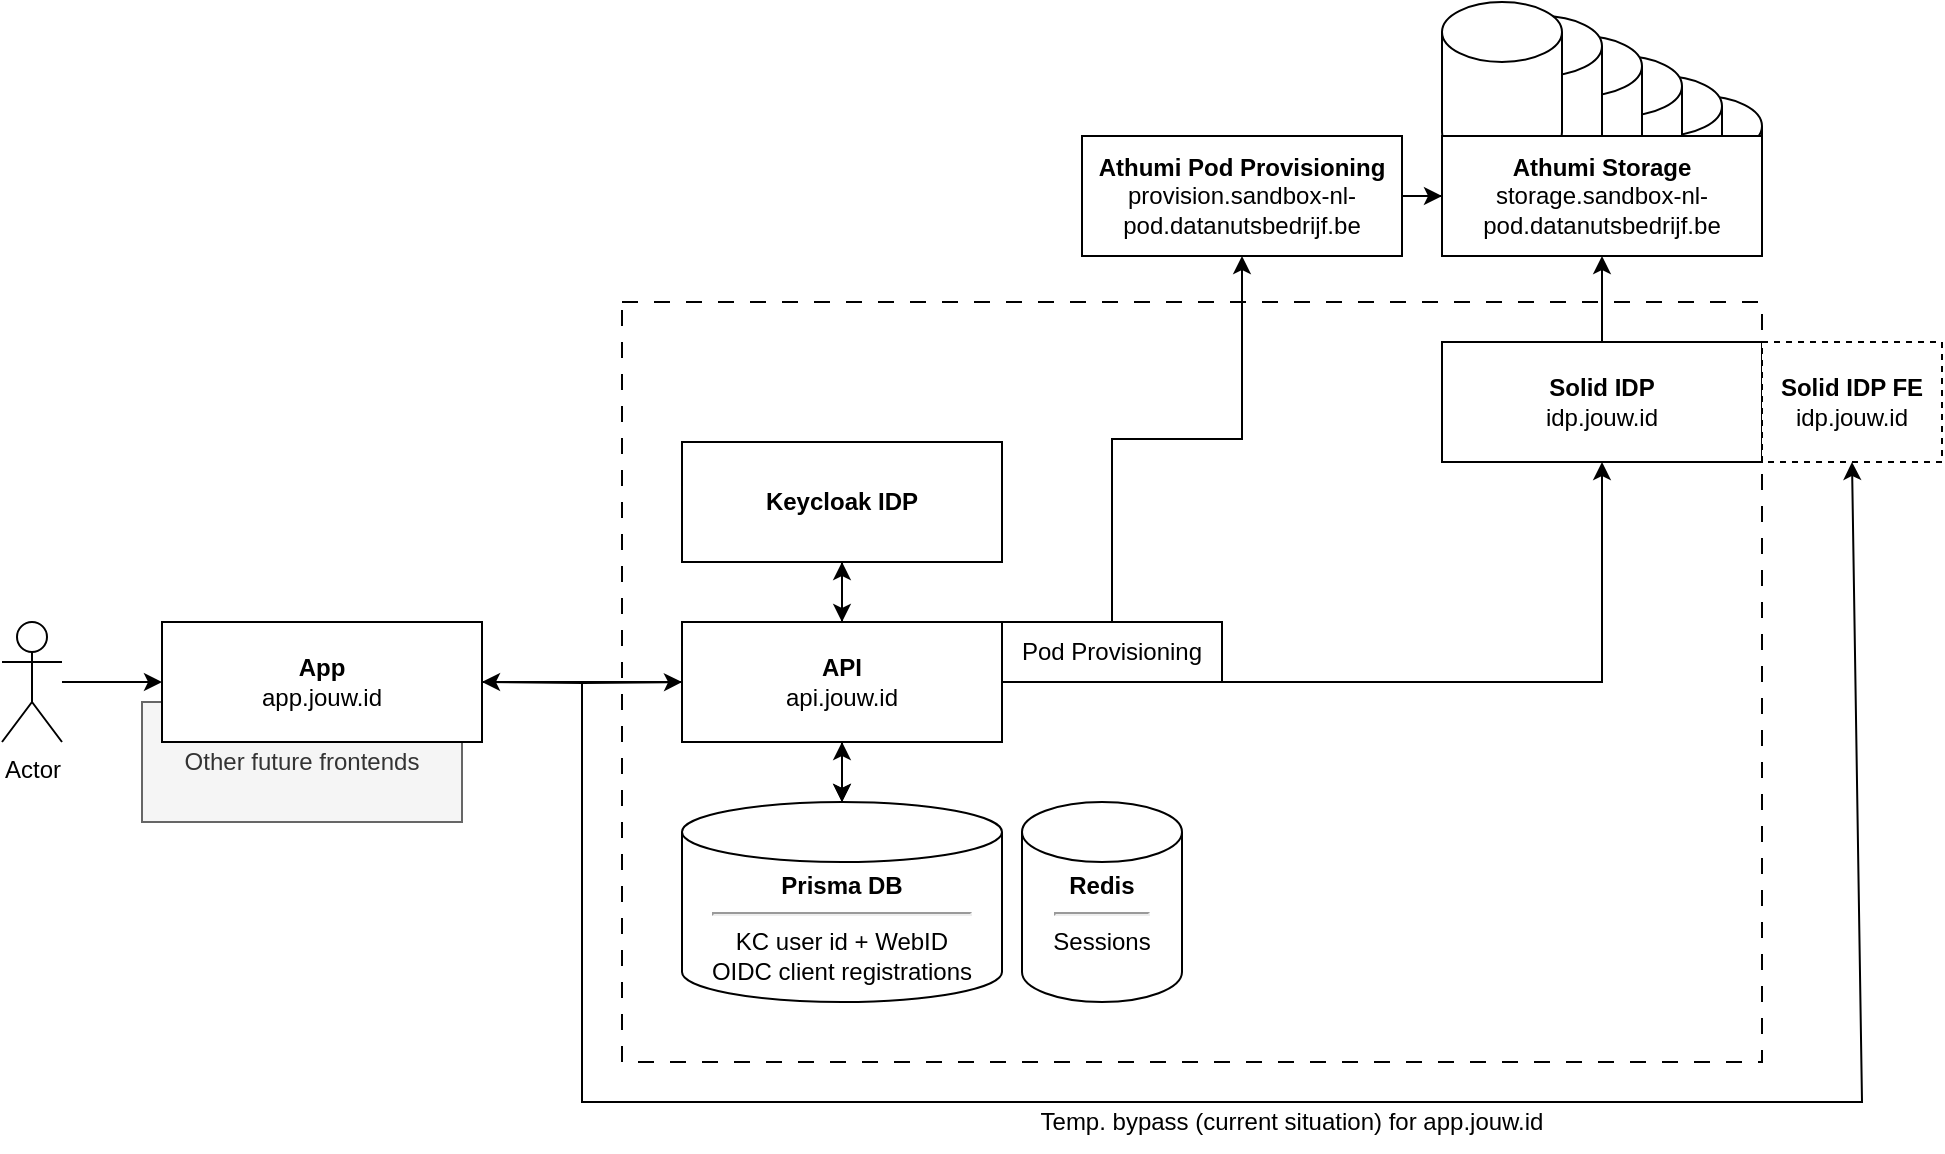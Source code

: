 <mxfile version="27.0.6">
  <diagram name="Page-1" id="VK9xUDEhg9XIytacxVSs">
    <mxGraphModel dx="1863" dy="617" grid="1" gridSize="10" guides="1" tooltips="1" connect="1" arrows="1" fold="1" page="1" pageScale="1" pageWidth="850" pageHeight="1100" math="0" shadow="0">
      <root>
        <mxCell id="0" />
        <mxCell id="1" parent="0" />
        <mxCell id="XlbZP7SSF6PlfAXXxGes-45" value="" style="rounded=0;whiteSpace=wrap;html=1;dashed=1;dashPattern=8 8;" vertex="1" parent="1">
          <mxGeometry x="180" y="180" width="570" height="380" as="geometry" />
        </mxCell>
        <mxCell id="XlbZP7SSF6PlfAXXxGes-39" value="Other future frontends" style="rounded=0;whiteSpace=wrap;html=1;fillColor=#f5f5f5;fontColor=#333333;strokeColor=#666666;" vertex="1" parent="1">
          <mxGeometry x="-60" y="380" width="160" height="60" as="geometry" />
        </mxCell>
        <mxCell id="XlbZP7SSF6PlfAXXxGes-20" style="edgeStyle=orthogonalEdgeStyle;rounded=0;orthogonalLoop=1;jettySize=auto;html=1;entryX=0;entryY=0.5;entryDx=0;entryDy=0;" edge="1" parent="1" target="XlbZP7SSF6PlfAXXxGes-18">
          <mxGeometry relative="1" as="geometry">
            <mxPoint x="110" y="370.0" as="sourcePoint" />
          </mxGeometry>
        </mxCell>
        <mxCell id="XlbZP7SSF6PlfAXXxGes-38" style="edgeStyle=orthogonalEdgeStyle;rounded=0;orthogonalLoop=1;jettySize=auto;html=1;entryX=0;entryY=0.5;entryDx=0;entryDy=0;" edge="1" parent="1" source="XlbZP7SSF6PlfAXXxGes-1" target="XlbZP7SSF6PlfAXXxGes-36">
          <mxGeometry relative="1" as="geometry" />
        </mxCell>
        <mxCell id="XlbZP7SSF6PlfAXXxGes-1" value="Actor" style="shape=umlActor;verticalLabelPosition=bottom;verticalAlign=top;html=1;outlineConnect=0;" vertex="1" parent="1">
          <mxGeometry x="-130" y="340" width="30" height="60" as="geometry" />
        </mxCell>
        <mxCell id="XlbZP7SSF6PlfAXXxGes-41" style="edgeStyle=orthogonalEdgeStyle;rounded=0;orthogonalLoop=1;jettySize=auto;html=1;entryX=0.5;entryY=0;entryDx=0;entryDy=0;" edge="1" parent="1" source="XlbZP7SSF6PlfAXXxGes-3" target="XlbZP7SSF6PlfAXXxGes-18">
          <mxGeometry relative="1" as="geometry" />
        </mxCell>
        <mxCell id="XlbZP7SSF6PlfAXXxGes-48" value="" style="edgeStyle=orthogonalEdgeStyle;rounded=0;orthogonalLoop=1;jettySize=auto;html=1;" edge="1" parent="1" source="XlbZP7SSF6PlfAXXxGes-3" target="XlbZP7SSF6PlfAXXxGes-23">
          <mxGeometry relative="1" as="geometry" />
        </mxCell>
        <mxCell id="XlbZP7SSF6PlfAXXxGes-3" value="&lt;b&gt;Keycloak IDP&lt;/b&gt;" style="rounded=0;whiteSpace=wrap;html=1;" vertex="1" parent="1">
          <mxGeometry x="210" y="250" width="160" height="60" as="geometry" />
        </mxCell>
        <mxCell id="XlbZP7SSF6PlfAXXxGes-28" style="edgeStyle=orthogonalEdgeStyle;rounded=0;orthogonalLoop=1;jettySize=auto;html=1;exitX=0.5;exitY=0;exitDx=0;exitDy=0;entryX=0.5;entryY=1;entryDx=0;entryDy=0;" edge="1" parent="1" source="XlbZP7SSF6PlfAXXxGes-4" target="XlbZP7SSF6PlfAXXxGes-12">
          <mxGeometry relative="1" as="geometry" />
        </mxCell>
        <mxCell id="XlbZP7SSF6PlfAXXxGes-4" value="&lt;b&gt;Solid IDP&lt;/b&gt;&lt;div&gt;idp.jouw.id&lt;/div&gt;" style="rounded=0;whiteSpace=wrap;html=1;" vertex="1" parent="1">
          <mxGeometry x="590" y="200" width="160" height="60" as="geometry" />
        </mxCell>
        <mxCell id="XlbZP7SSF6PlfAXXxGes-31" style="edgeStyle=orthogonalEdgeStyle;rounded=0;orthogonalLoop=1;jettySize=auto;html=1;entryX=0;entryY=0.5;entryDx=0;entryDy=0;" edge="1" parent="1" source="XlbZP7SSF6PlfAXXxGes-11" target="XlbZP7SSF6PlfAXXxGes-12">
          <mxGeometry relative="1" as="geometry" />
        </mxCell>
        <mxCell id="XlbZP7SSF6PlfAXXxGes-11" value="&lt;b&gt;Athumi Pod Provisioning&lt;/b&gt;&lt;div&gt;provision.sandbox-nl-pod.datanutsbedrijf.be&lt;/div&gt;" style="rounded=0;whiteSpace=wrap;html=1;" vertex="1" parent="1">
          <mxGeometry x="410" y="97" width="160" height="60" as="geometry" />
        </mxCell>
        <mxCell id="XlbZP7SSF6PlfAXXxGes-6" value="" style="shape=cylinder3;whiteSpace=wrap;html=1;boundedLbl=1;backgroundOutline=1;size=15;direction=east;" vertex="1" parent="1">
          <mxGeometry x="690" y="77" width="60" height="80" as="geometry" />
        </mxCell>
        <mxCell id="XlbZP7SSF6PlfAXXxGes-7" value="" style="shape=cylinder3;whiteSpace=wrap;html=1;boundedLbl=1;backgroundOutline=1;size=15;direction=east;" vertex="1" parent="1">
          <mxGeometry x="670" y="67" width="60" height="80" as="geometry" />
        </mxCell>
        <mxCell id="XlbZP7SSF6PlfAXXxGes-8" value="" style="shape=cylinder3;whiteSpace=wrap;html=1;boundedLbl=1;backgroundOutline=1;size=15;direction=east;" vertex="1" parent="1">
          <mxGeometry x="650" y="57" width="60" height="80" as="geometry" />
        </mxCell>
        <mxCell id="XlbZP7SSF6PlfAXXxGes-10" value="" style="shape=cylinder3;whiteSpace=wrap;html=1;boundedLbl=1;backgroundOutline=1;size=15;direction=east;" vertex="1" parent="1">
          <mxGeometry x="630" y="47" width="60" height="80" as="geometry" />
        </mxCell>
        <mxCell id="XlbZP7SSF6PlfAXXxGes-14" value="" style="shape=cylinder3;whiteSpace=wrap;html=1;boundedLbl=1;backgroundOutline=1;size=15;direction=east;" vertex="1" parent="1">
          <mxGeometry x="610" y="37" width="60" height="80" as="geometry" />
        </mxCell>
        <mxCell id="XlbZP7SSF6PlfAXXxGes-15" value="" style="shape=cylinder3;whiteSpace=wrap;html=1;boundedLbl=1;backgroundOutline=1;size=15;direction=east;" vertex="1" parent="1">
          <mxGeometry x="590" y="30" width="60" height="80" as="geometry" />
        </mxCell>
        <mxCell id="XlbZP7SSF6PlfAXXxGes-12" value="&lt;b&gt;Athumi Storage&lt;/b&gt;&lt;div&gt;storage.sandbox-nl-pod.datanutsbedrijf.be&lt;/div&gt;" style="rounded=0;whiteSpace=wrap;html=1;" vertex="1" parent="1">
          <mxGeometry x="590" y="97" width="160" height="60" as="geometry" />
        </mxCell>
        <mxCell id="XlbZP7SSF6PlfAXXxGes-22" style="edgeStyle=orthogonalEdgeStyle;rounded=0;orthogonalLoop=1;jettySize=auto;html=1;exitX=0;exitY=0.5;exitDx=0;exitDy=0;" edge="1" parent="1" source="XlbZP7SSF6PlfAXXxGes-18">
          <mxGeometry relative="1" as="geometry">
            <mxPoint x="110" y="370.0" as="targetPoint" />
          </mxGeometry>
        </mxCell>
        <mxCell id="XlbZP7SSF6PlfAXXxGes-24" style="edgeStyle=orthogonalEdgeStyle;rounded=0;orthogonalLoop=1;jettySize=auto;html=1;" edge="1" parent="1" source="XlbZP7SSF6PlfAXXxGes-18" target="XlbZP7SSF6PlfAXXxGes-23">
          <mxGeometry relative="1" as="geometry" />
        </mxCell>
        <mxCell id="XlbZP7SSF6PlfAXXxGes-27" style="edgeStyle=orthogonalEdgeStyle;rounded=0;orthogonalLoop=1;jettySize=auto;html=1;" edge="1" parent="1" source="XlbZP7SSF6PlfAXXxGes-18" target="XlbZP7SSF6PlfAXXxGes-4">
          <mxGeometry relative="1" as="geometry" />
        </mxCell>
        <mxCell id="XlbZP7SSF6PlfAXXxGes-42" style="edgeStyle=orthogonalEdgeStyle;rounded=0;orthogonalLoop=1;jettySize=auto;html=1;exitX=0.5;exitY=0;exitDx=0;exitDy=0;exitPerimeter=0;" edge="1" parent="1" source="XlbZP7SSF6PlfAXXxGes-18">
          <mxGeometry relative="1" as="geometry">
            <mxPoint x="290" y="310" as="targetPoint" />
          </mxGeometry>
        </mxCell>
        <mxCell id="XlbZP7SSF6PlfAXXxGes-18" value="&lt;div&gt;&lt;b&gt;API&lt;/b&gt;&lt;/div&gt;api.jouw.id" style="rounded=0;whiteSpace=wrap;html=1;" vertex="1" parent="1">
          <mxGeometry x="210" y="340" width="160" height="60" as="geometry" />
        </mxCell>
        <mxCell id="XlbZP7SSF6PlfAXXxGes-25" style="edgeStyle=orthogonalEdgeStyle;rounded=0;orthogonalLoop=1;jettySize=auto;html=1;" edge="1" parent="1" source="XlbZP7SSF6PlfAXXxGes-23" target="XlbZP7SSF6PlfAXXxGes-18">
          <mxGeometry relative="1" as="geometry" />
        </mxCell>
        <mxCell id="XlbZP7SSF6PlfAXXxGes-23" value="&lt;b&gt;Prisma DB&lt;/b&gt;&lt;br&gt;&lt;div&gt;&lt;hr&gt;KC user id + WebID&lt;/div&gt;&lt;div&gt;OIDC client registrations&lt;/div&gt;" style="shape=cylinder3;whiteSpace=wrap;html=1;boundedLbl=1;backgroundOutline=1;size=15;" vertex="1" parent="1">
          <mxGeometry x="210" y="430" width="160" height="100" as="geometry" />
        </mxCell>
        <mxCell id="XlbZP7SSF6PlfAXXxGes-30" style="edgeStyle=orthogonalEdgeStyle;rounded=0;orthogonalLoop=1;jettySize=auto;html=1;entryX=0.5;entryY=1;entryDx=0;entryDy=0;" edge="1" parent="1" source="XlbZP7SSF6PlfAXXxGes-26" target="XlbZP7SSF6PlfAXXxGes-11">
          <mxGeometry relative="1" as="geometry" />
        </mxCell>
        <mxCell id="XlbZP7SSF6PlfAXXxGes-26" value="Pod Provisioning" style="rounded=0;whiteSpace=wrap;html=1;" vertex="1" parent="1">
          <mxGeometry x="370" y="340" width="110" height="30" as="geometry" />
        </mxCell>
        <mxCell id="XlbZP7SSF6PlfAXXxGes-32" value="&lt;b&gt;Solid IDP FE&lt;/b&gt;&lt;div&gt;idp.jouw.id&lt;/div&gt;" style="rounded=0;whiteSpace=wrap;html=1;dashed=1;" vertex="1" parent="1">
          <mxGeometry x="750" y="200" width="90" height="60" as="geometry" />
        </mxCell>
        <mxCell id="XlbZP7SSF6PlfAXXxGes-34" value="" style="endArrow=classic;html=1;rounded=0;entryX=0.5;entryY=1;entryDx=0;entryDy=0;" edge="1" parent="1" target="XlbZP7SSF6PlfAXXxGes-32">
          <mxGeometry width="50" height="50" relative="1" as="geometry">
            <mxPoint x="160" y="370" as="sourcePoint" />
            <mxPoint x="810" y="560" as="targetPoint" />
            <Array as="points">
              <mxPoint x="160" y="580" />
              <mxPoint x="800" y="580" />
            </Array>
          </mxGeometry>
        </mxCell>
        <mxCell id="XlbZP7SSF6PlfAXXxGes-35" value="Temp. bypass (current situation) for app.jouw.id" style="text;html=1;align=center;verticalAlign=middle;whiteSpace=wrap;rounded=0;" vertex="1" parent="1">
          <mxGeometry x="370" y="575" width="290" height="30" as="geometry" />
        </mxCell>
        <mxCell id="XlbZP7SSF6PlfAXXxGes-36" value="&lt;b&gt;App&lt;/b&gt;&lt;br&gt;app.jouw.id" style="rounded=0;whiteSpace=wrap;html=1;" vertex="1" parent="1">
          <mxGeometry x="-50" y="340" width="160" height="60" as="geometry" />
        </mxCell>
        <mxCell id="XlbZP7SSF6PlfAXXxGes-49" value="&lt;b&gt;Redis&lt;/b&gt;&lt;div&gt;&lt;hr&gt;Sessions&lt;/div&gt;&lt;div&gt;&lt;br&gt;&lt;/div&gt;" style="shape=cylinder3;whiteSpace=wrap;html=1;boundedLbl=1;backgroundOutline=1;size=15;" vertex="1" parent="1">
          <mxGeometry x="380" y="430" width="80" height="100" as="geometry" />
        </mxCell>
      </root>
    </mxGraphModel>
  </diagram>
</mxfile>
